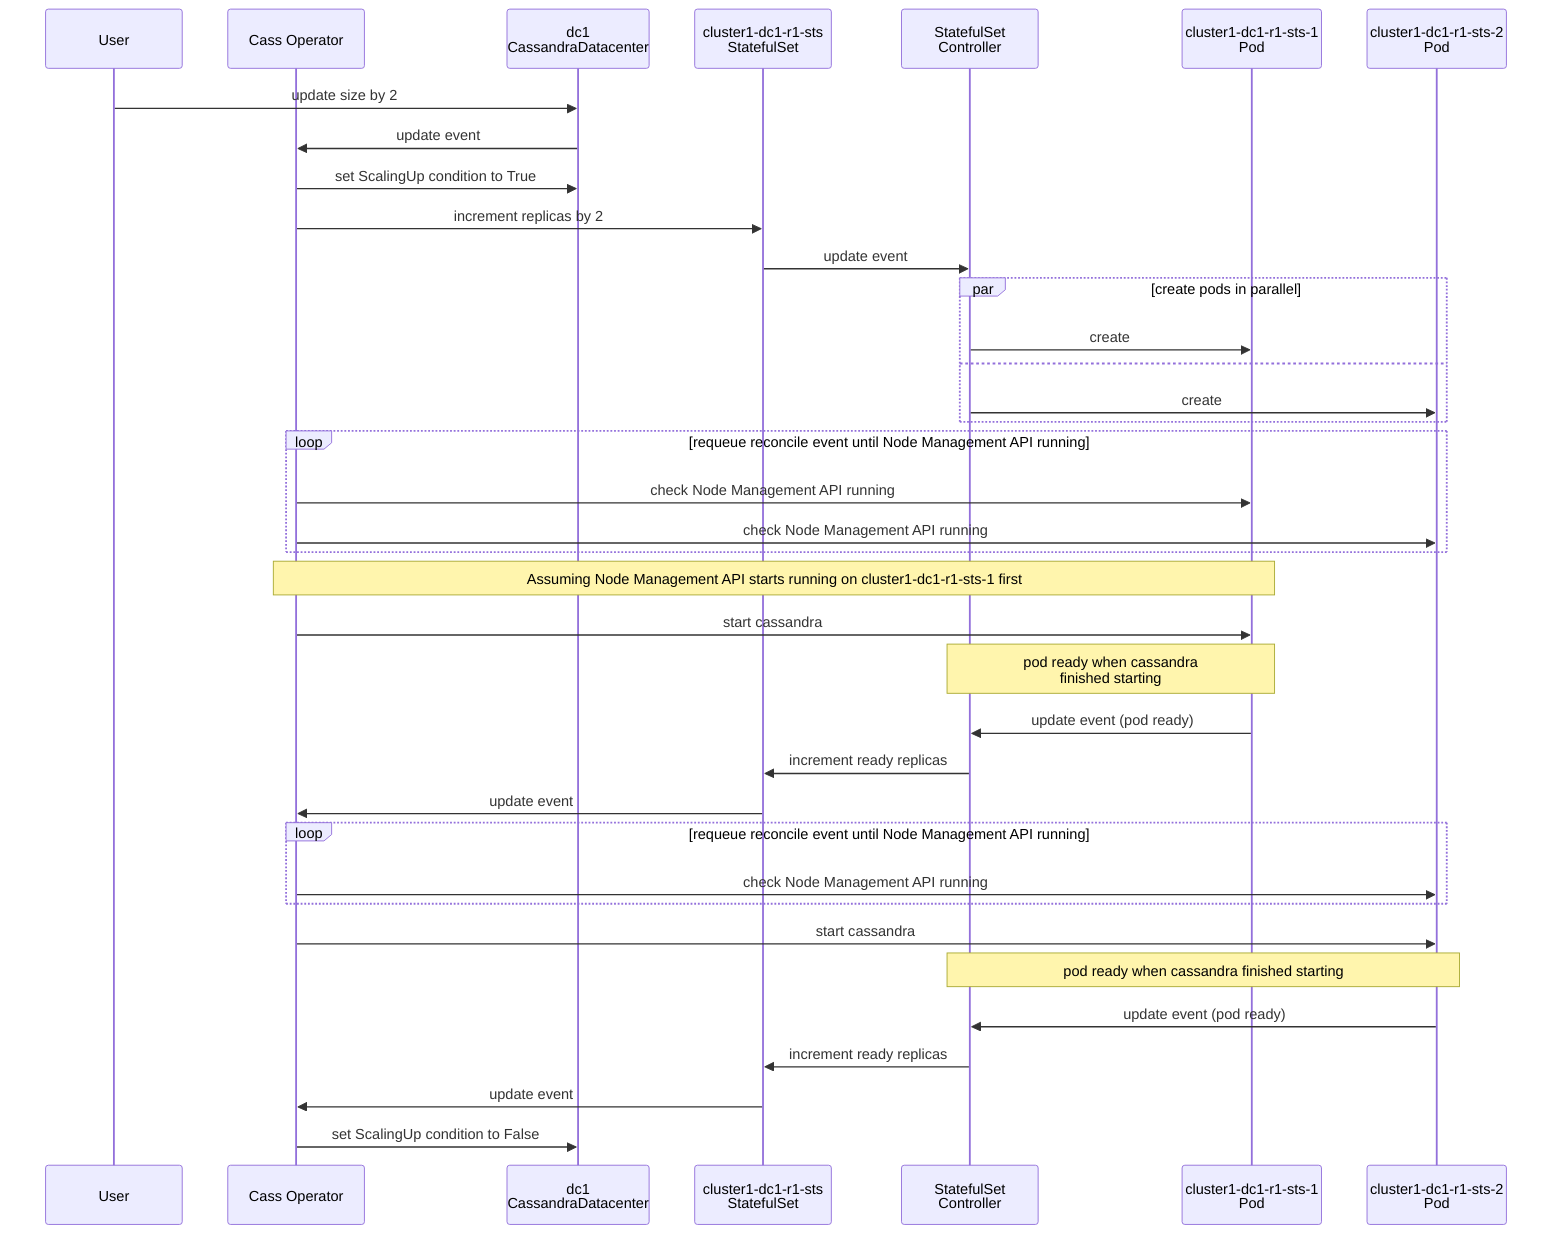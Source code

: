 sequenceDiagram
  participant user as User
  participant operator as Cass Operator
  participant dc as dc1<br/>CassandraDatacenter
  participant sts as cluster1-dc1-r1-sts<br/>StatefulSet
  participant sts_ctrl as StatefulSet<br/>Controller
  participant pod1 as cluster1-dc1-r1-sts-1<br/>Pod
  participant pod2 as cluster1-dc1-r1-sts-2<br/>Pod
	user->>dc: update size by 2
  dc->>operator: update event
  operator->>dc: set ScalingUp condition to True
  operator->>sts: increment replicas by 2
  sts->>sts_ctrl: update event
  par create pods in parallel
    sts_ctrl->>pod1: create
  and
    sts_ctrl->>pod2: create
  end
  loop requeue reconcile event until Node Management API running
    operator->>pod1: check Node Management API running
    operator->>pod2: check Node Management API running
  end
  Note over operator,pod1: Assuming Node Management API starts running on cluster1-dc1-r1-sts-1 first
  operator->>pod1: start cassandra
  Note over sts_ctrl,pod1: pod ready when cassandra<br/>finished starting
  pod1->>sts_ctrl: update event (pod ready)
  sts_ctrl->>sts: increment ready replicas
  sts->>operator: update event
  loop requeue reconcile event until Node Management API running
    operator->>pod2: check Node Management API running
  end
  operator->>pod2: start cassandra
  Note over sts_ctrl,pod2: pod ready when cassandra finished starting
  pod2->>sts_ctrl: update event (pod ready)
  sts_ctrl->>sts: increment ready replicas
  sts->>operator: update event
  operator->>dc: set ScalingUp condition to False